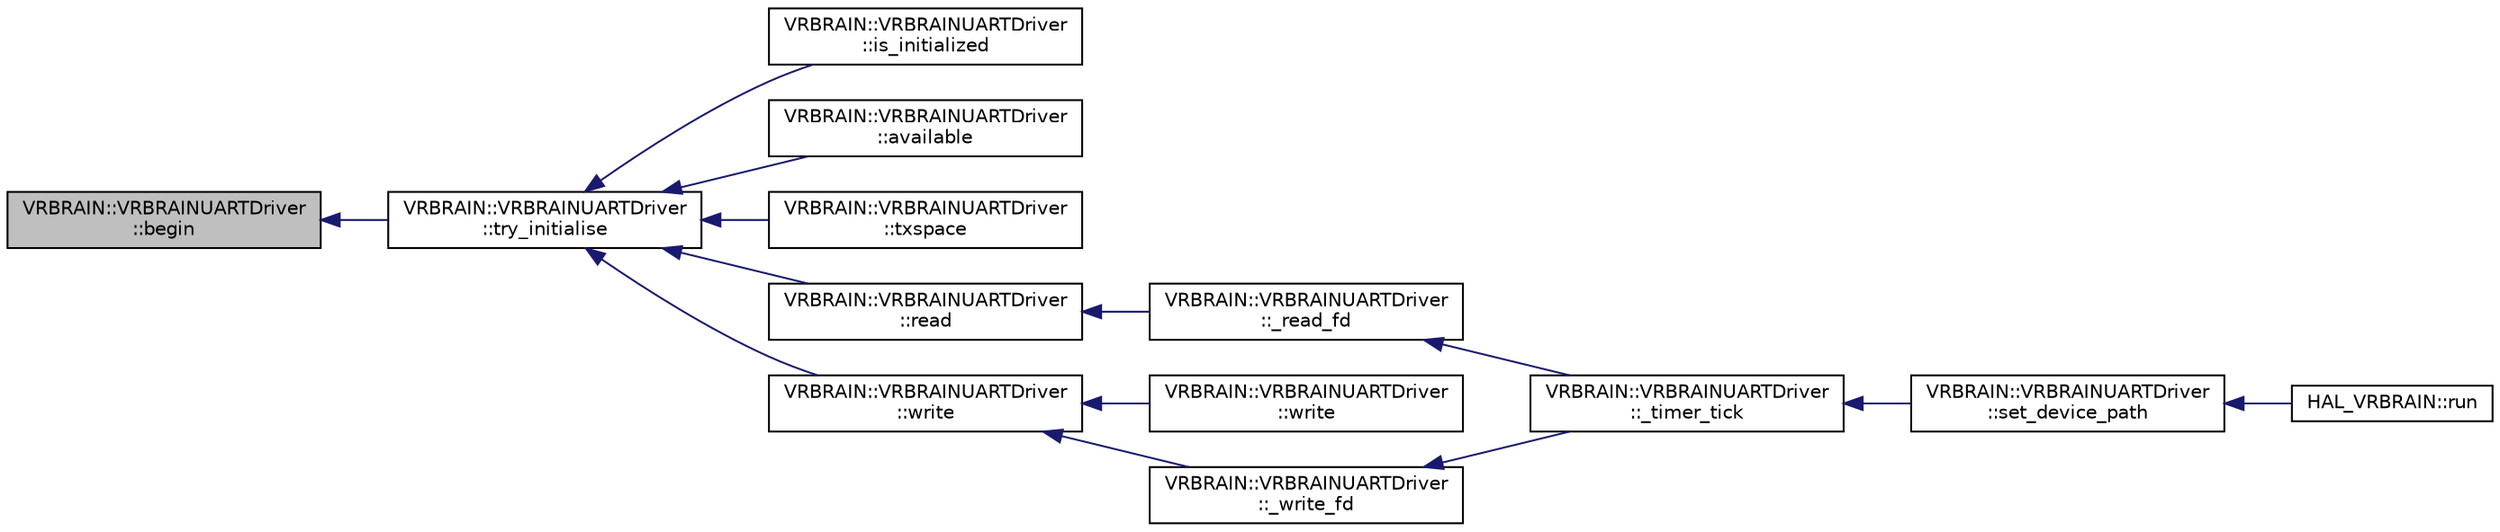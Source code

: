 digraph "VRBRAIN::VRBRAINUARTDriver::begin"
{
 // INTERACTIVE_SVG=YES
  edge [fontname="Helvetica",fontsize="10",labelfontname="Helvetica",labelfontsize="10"];
  node [fontname="Helvetica",fontsize="10",shape=record];
  rankdir="LR";
  Node1 [label="VRBRAIN::VRBRAINUARTDriver\l::begin",height=0.2,width=0.4,color="black", fillcolor="grey75", style="filled", fontcolor="black"];
  Node1 -> Node2 [dir="back",color="midnightblue",fontsize="10",style="solid",fontname="Helvetica"];
  Node2 [label="VRBRAIN::VRBRAINUARTDriver\l::try_initialise",height=0.2,width=0.4,color="black", fillcolor="white", style="filled",URL="$classVRBRAIN_1_1VRBRAINUARTDriver.html#acc8033869efd9f2f6012ecda5373aa3b"];
  Node2 -> Node3 [dir="back",color="midnightblue",fontsize="10",style="solid",fontname="Helvetica"];
  Node3 [label="VRBRAIN::VRBRAINUARTDriver\l::is_initialized",height=0.2,width=0.4,color="black", fillcolor="white", style="filled",URL="$classVRBRAIN_1_1VRBRAINUARTDriver.html#ac482ec7548dcdcdfc383ebf1df411a53"];
  Node2 -> Node4 [dir="back",color="midnightblue",fontsize="10",style="solid",fontname="Helvetica"];
  Node4 [label="VRBRAIN::VRBRAINUARTDriver\l::available",height=0.2,width=0.4,color="black", fillcolor="white", style="filled",URL="$classVRBRAIN_1_1VRBRAINUARTDriver.html#abae1cb2aafe5341766fce594d48b33b4"];
  Node2 -> Node5 [dir="back",color="midnightblue",fontsize="10",style="solid",fontname="Helvetica"];
  Node5 [label="VRBRAIN::VRBRAINUARTDriver\l::txspace",height=0.2,width=0.4,color="black", fillcolor="white", style="filled",URL="$classVRBRAIN_1_1VRBRAINUARTDriver.html#afbf2ebafd244875ac42178564ae877f0"];
  Node2 -> Node6 [dir="back",color="midnightblue",fontsize="10",style="solid",fontname="Helvetica"];
  Node6 [label="VRBRAIN::VRBRAINUARTDriver\l::read",height=0.2,width=0.4,color="black", fillcolor="white", style="filled",URL="$classVRBRAIN_1_1VRBRAINUARTDriver.html#a6a59afa2692575245576723f2bc8f955"];
  Node6 -> Node7 [dir="back",color="midnightblue",fontsize="10",style="solid",fontname="Helvetica"];
  Node7 [label="VRBRAIN::VRBRAINUARTDriver\l::_read_fd",height=0.2,width=0.4,color="black", fillcolor="white", style="filled",URL="$classVRBRAIN_1_1VRBRAINUARTDriver.html#a0177a181f5bb9cbfda1d564f62711100"];
  Node7 -> Node8 [dir="back",color="midnightblue",fontsize="10",style="solid",fontname="Helvetica"];
  Node8 [label="VRBRAIN::VRBRAINUARTDriver\l::_timer_tick",height=0.2,width=0.4,color="black", fillcolor="white", style="filled",URL="$classVRBRAIN_1_1VRBRAINUARTDriver.html#a72593c9ad60f292fe8c5b9cd5176e93b"];
  Node8 -> Node9 [dir="back",color="midnightblue",fontsize="10",style="solid",fontname="Helvetica"];
  Node9 [label="VRBRAIN::VRBRAINUARTDriver\l::set_device_path",height=0.2,width=0.4,color="black", fillcolor="white", style="filled",URL="$classVRBRAIN_1_1VRBRAINUARTDriver.html#aaa5e69f0f9a8ddacc82a37acc5dad411"];
  Node9 -> Node10 [dir="back",color="midnightblue",fontsize="10",style="solid",fontname="Helvetica"];
  Node10 [label="HAL_VRBRAIN::run",height=0.2,width=0.4,color="black", fillcolor="white", style="filled",URL="$classHAL__VRBRAIN.html#a6bd6af4ec63788b20d4fa7794d0bb896"];
  Node2 -> Node11 [dir="back",color="midnightblue",fontsize="10",style="solid",fontname="Helvetica"];
  Node11 [label="VRBRAIN::VRBRAINUARTDriver\l::write",height=0.2,width=0.4,color="black", fillcolor="white", style="filled",URL="$classVRBRAIN_1_1VRBRAINUARTDriver.html#a255b67303b401e64c49f9f0c44c68720"];
  Node11 -> Node12 [dir="back",color="midnightblue",fontsize="10",style="solid",fontname="Helvetica"];
  Node12 [label="VRBRAIN::VRBRAINUARTDriver\l::write",height=0.2,width=0.4,color="black", fillcolor="white", style="filled",URL="$classVRBRAIN_1_1VRBRAINUARTDriver.html#acbaf340daa822b61725298405720b8d3"];
  Node11 -> Node13 [dir="back",color="midnightblue",fontsize="10",style="solid",fontname="Helvetica"];
  Node13 [label="VRBRAIN::VRBRAINUARTDriver\l::_write_fd",height=0.2,width=0.4,color="black", fillcolor="white", style="filled",URL="$classVRBRAIN_1_1VRBRAINUARTDriver.html#afc978b3e0b18ae4a113fe1c04de5fe13"];
  Node13 -> Node8 [dir="back",color="midnightblue",fontsize="10",style="solid",fontname="Helvetica"];
}
